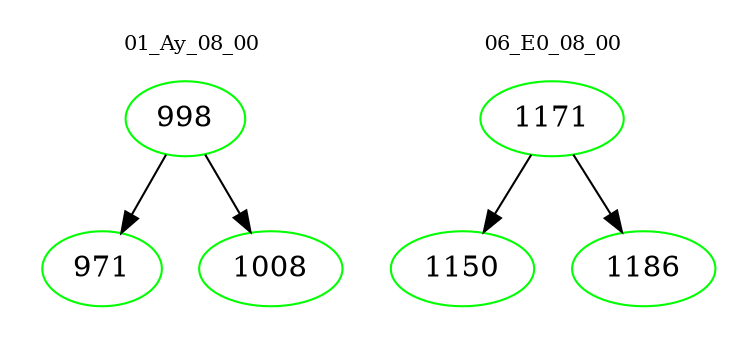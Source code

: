 digraph{
subgraph cluster_0 {
color = white
label = "01_Ay_08_00";
fontsize=10;
T0_998 [label="998", color="green"]
T0_998 -> T0_971 [color="black"]
T0_971 [label="971", color="green"]
T0_998 -> T0_1008 [color="black"]
T0_1008 [label="1008", color="green"]
}
subgraph cluster_1 {
color = white
label = "06_E0_08_00";
fontsize=10;
T1_1171 [label="1171", color="green"]
T1_1171 -> T1_1150 [color="black"]
T1_1150 [label="1150", color="green"]
T1_1171 -> T1_1186 [color="black"]
T1_1186 [label="1186", color="green"]
}
}
